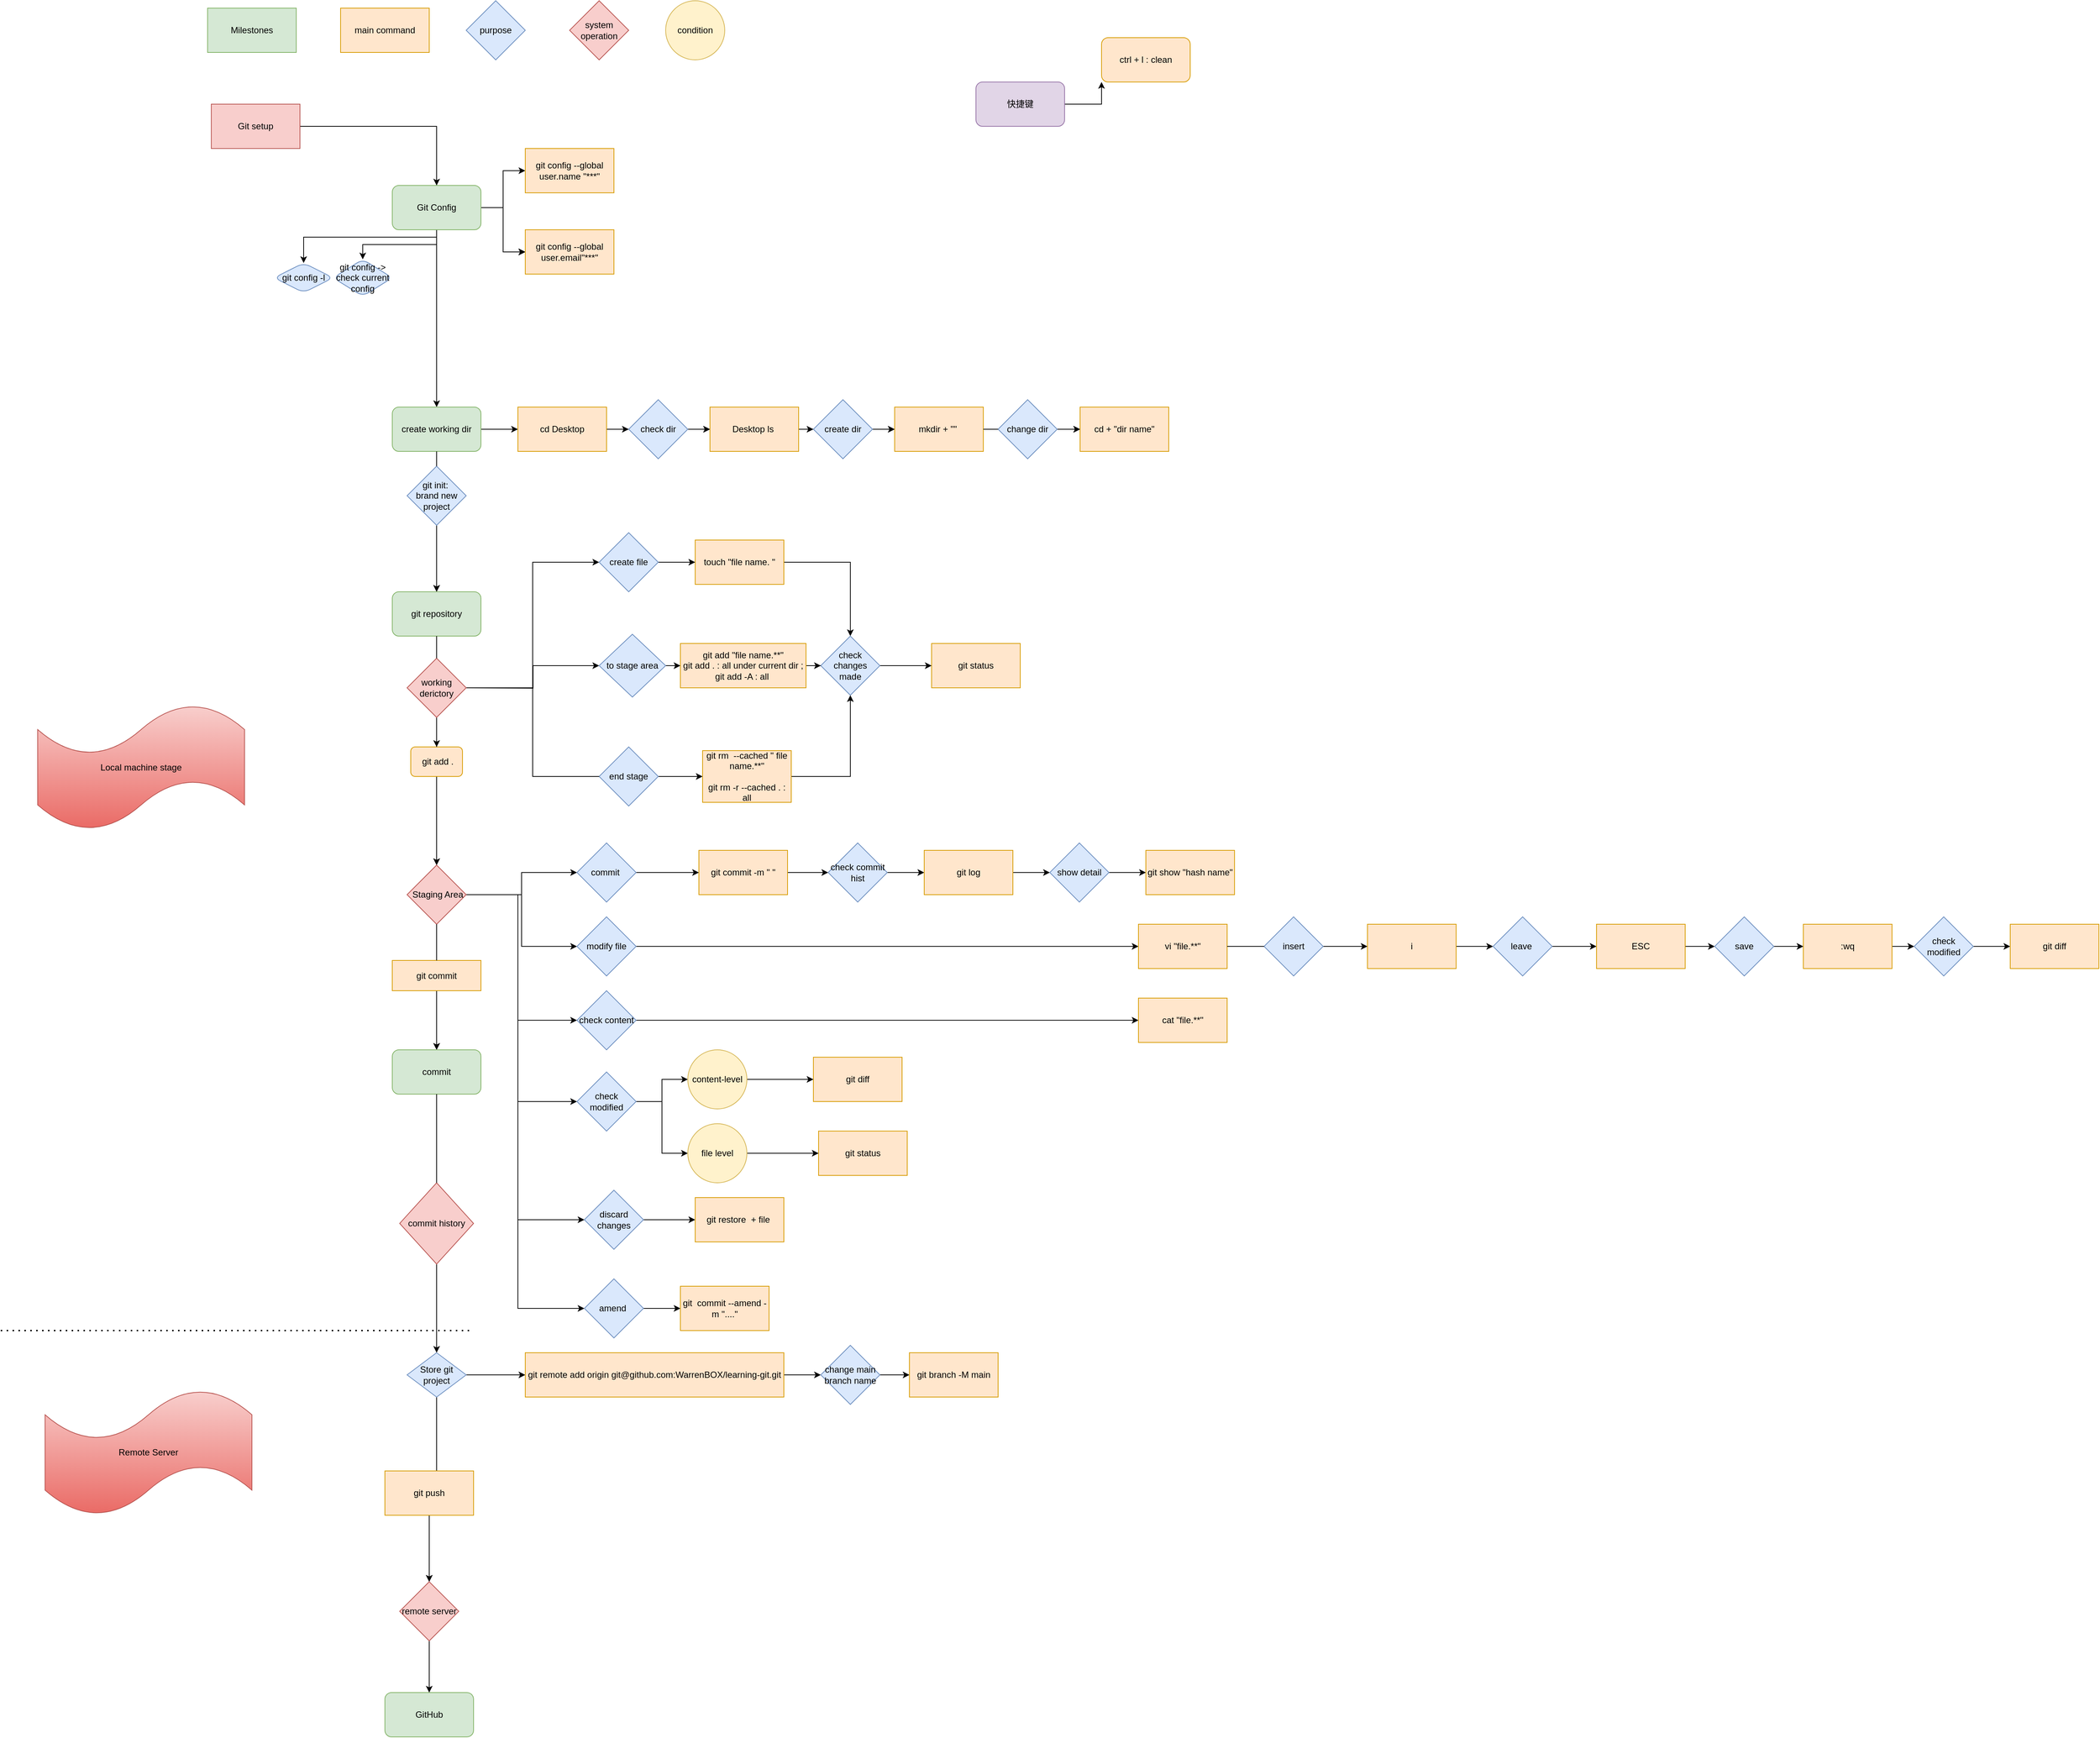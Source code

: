 <mxfile version="17.2.4" type="device"><diagram id="bFOSw8kmfQt7SW2PC4dB" name="第 1 页"><mxGraphModel dx="2903" dy="2467" grid="1" gridSize="10" guides="1" tooltips="1" connect="1" arrows="1" fold="1" page="1" pageScale="1" pageWidth="827" pageHeight="1169" math="0" shadow="0"><root><mxCell id="0"/><mxCell id="1" parent="0"/><mxCell id="X870_45XahOSn4lyJHYi-9" value="" style="edgeStyle=orthogonalEdgeStyle;rounded=0;orthogonalLoop=1;jettySize=auto;html=1;" edge="1" parent="1" source="X870_45XahOSn4lyJHYi-1" target="X870_45XahOSn4lyJHYi-2"><mxGeometry relative="1" as="geometry"/></mxCell><mxCell id="X870_45XahOSn4lyJHYi-21" value="" style="edgeStyle=orthogonalEdgeStyle;rounded=0;orthogonalLoop=1;jettySize=auto;html=1;" edge="1" parent="1" source="X870_45XahOSn4lyJHYi-1" target="X870_45XahOSn4lyJHYi-20"><mxGeometry relative="1" as="geometry"/></mxCell><mxCell id="X870_45XahOSn4lyJHYi-1" value="Git setup" style="rounded=0;whiteSpace=wrap;html=1;fillColor=#f8cecc;strokeColor=#b85450;" vertex="1" parent="1"><mxGeometry x="5" y="-50" width="120" height="60" as="geometry"/></mxCell><mxCell id="X870_45XahOSn4lyJHYi-5" value="" style="edgeStyle=orthogonalEdgeStyle;rounded=0;orthogonalLoop=1;jettySize=auto;html=1;" edge="1" parent="1" source="X870_45XahOSn4lyJHYi-2" target="X870_45XahOSn4lyJHYi-4"><mxGeometry relative="1" as="geometry"/></mxCell><mxCell id="X870_45XahOSn4lyJHYi-6" value="" style="edgeStyle=orthogonalEdgeStyle;rounded=0;orthogonalLoop=1;jettySize=auto;html=1;" edge="1" parent="1" source="X870_45XahOSn4lyJHYi-2" target="X870_45XahOSn4lyJHYi-4"><mxGeometry relative="1" as="geometry"/></mxCell><mxCell id="X870_45XahOSn4lyJHYi-7" value="" style="edgeStyle=orthogonalEdgeStyle;rounded=0;orthogonalLoop=1;jettySize=auto;html=1;" edge="1" parent="1" source="X870_45XahOSn4lyJHYi-2" target="X870_45XahOSn4lyJHYi-4"><mxGeometry relative="1" as="geometry"/></mxCell><mxCell id="X870_45XahOSn4lyJHYi-8" value="" style="edgeStyle=orthogonalEdgeStyle;rounded=0;orthogonalLoop=1;jettySize=auto;html=1;" edge="1" parent="1" source="X870_45XahOSn4lyJHYi-2" target="X870_45XahOSn4lyJHYi-3"><mxGeometry relative="1" as="geometry"/></mxCell><mxCell id="X870_45XahOSn4lyJHYi-17" value="" style="edgeStyle=orthogonalEdgeStyle;rounded=0;orthogonalLoop=1;jettySize=auto;html=1;" edge="1" parent="1" source="X870_45XahOSn4lyJHYi-2" target="X870_45XahOSn4lyJHYi-16"><mxGeometry relative="1" as="geometry"/></mxCell><mxCell id="X870_45XahOSn4lyJHYi-19" value="" style="edgeStyle=orthogonalEdgeStyle;rounded=0;orthogonalLoop=1;jettySize=auto;html=1;" edge="1" parent="1" target="X870_45XahOSn4lyJHYi-18"><mxGeometry relative="1" as="geometry"><mxPoint x="310" y="140" as="sourcePoint"/><Array as="points"><mxPoint x="310" y="130"/><mxPoint x="130" y="130"/></Array></mxGeometry></mxCell><mxCell id="X870_45XahOSn4lyJHYi-2" value="Git Config" style="rounded=1;whiteSpace=wrap;html=1;fillColor=#d5e8d4;strokeColor=#82b366;" vertex="1" parent="1"><mxGeometry x="250" y="60" width="120" height="60" as="geometry"/></mxCell><mxCell id="X870_45XahOSn4lyJHYi-3" value="git config --global user.name &quot;***&quot;" style="rounded=0;whiteSpace=wrap;html=1;fillColor=#ffe6cc;strokeColor=#d79b00;" vertex="1" parent="1"><mxGeometry x="430" y="10" width="120" height="60" as="geometry"/></mxCell><mxCell id="X870_45XahOSn4lyJHYi-4" value="&lt;span&gt;git config --global user.email&quot;***&quot;&lt;/span&gt;" style="rounded=0;whiteSpace=wrap;html=1;fillColor=#ffe6cc;strokeColor=#d79b00;" vertex="1" parent="1"><mxGeometry x="430" y="120" width="120" height="60" as="geometry"/></mxCell><mxCell id="X870_45XahOSn4lyJHYi-82" style="edgeStyle=orthogonalEdgeStyle;rounded=0;orthogonalLoop=1;jettySize=auto;html=1;entryX=0;entryY=1;entryDx=0;entryDy=0;" edge="1" parent="1" source="X870_45XahOSn4lyJHYi-10" target="X870_45XahOSn4lyJHYi-11"><mxGeometry relative="1" as="geometry"/></mxCell><mxCell id="X870_45XahOSn4lyJHYi-10" value="快捷键" style="rounded=1;whiteSpace=wrap;html=1;fillColor=#e1d5e7;strokeColor=#9673a6;" vertex="1" parent="1"><mxGeometry x="1040" y="-80" width="120" height="60" as="geometry"/></mxCell><mxCell id="X870_45XahOSn4lyJHYi-11" value="ctrl + l : clean" style="rounded=1;whiteSpace=wrap;html=1;fillColor=#ffe6cc;strokeColor=#d79b00;" vertex="1" parent="1"><mxGeometry x="1210" y="-140" width="120" height="60" as="geometry"/></mxCell><mxCell id="X870_45XahOSn4lyJHYi-16" value="git config -&amp;gt; check current config" style="rhombus;whiteSpace=wrap;html=1;rounded=1;fillColor=#dae8fc;strokeColor=#6c8ebf;" vertex="1" parent="1"><mxGeometry x="170" y="160" width="80" height="50" as="geometry"/></mxCell><mxCell id="X870_45XahOSn4lyJHYi-18" value="git config -l" style="rhombus;whiteSpace=wrap;html=1;rounded=1;fillColor=#dae8fc;strokeColor=#6c8ebf;" vertex="1" parent="1"><mxGeometry x="90" y="165" width="80" height="40" as="geometry"/></mxCell><mxCell id="X870_45XahOSn4lyJHYi-28" value="" style="edgeStyle=orthogonalEdgeStyle;rounded=0;orthogonalLoop=1;jettySize=auto;html=1;" edge="1" parent="1" source="X870_45XahOSn4lyJHYi-20" target="X870_45XahOSn4lyJHYi-26"><mxGeometry relative="1" as="geometry"/></mxCell><mxCell id="X870_45XahOSn4lyJHYi-35" value="" style="edgeStyle=orthogonalEdgeStyle;rounded=0;orthogonalLoop=1;jettySize=auto;html=1;startArrow=none;" edge="1" parent="1" source="X870_45XahOSn4lyJHYi-36" target="X870_45XahOSn4lyJHYi-34"><mxGeometry relative="1" as="geometry"/></mxCell><mxCell id="X870_45XahOSn4lyJHYi-20" value="create working dir" style="rounded=1;whiteSpace=wrap;html=1;fillColor=#d5e8d4;strokeColor=#82b366;" vertex="1" parent="1"><mxGeometry x="250" y="360" width="120" height="60" as="geometry"/></mxCell><mxCell id="X870_45XahOSn4lyJHYi-29" value="" style="edgeStyle=orthogonalEdgeStyle;rounded=0;orthogonalLoop=1;jettySize=auto;html=1;" edge="1" parent="1" source="X870_45XahOSn4lyJHYi-26" target="X870_45XahOSn4lyJHYi-27"><mxGeometry relative="1" as="geometry"/></mxCell><mxCell id="X870_45XahOSn4lyJHYi-45" value="" style="edgeStyle=orthogonalEdgeStyle;rounded=0;orthogonalLoop=1;jettySize=auto;html=1;" edge="1" parent="1" source="X870_45XahOSn4lyJHYi-26" target="X870_45XahOSn4lyJHYi-43"><mxGeometry relative="1" as="geometry"/></mxCell><mxCell id="X870_45XahOSn4lyJHYi-26" value="cd Desktop" style="rounded=0;whiteSpace=wrap;html=1;fillColor=#ffe6cc;strokeColor=#d79b00;" vertex="1" parent="1"><mxGeometry x="420" y="360" width="120" height="60" as="geometry"/></mxCell><mxCell id="X870_45XahOSn4lyJHYi-31" value="" style="edgeStyle=orthogonalEdgeStyle;rounded=0;orthogonalLoop=1;jettySize=auto;html=1;" edge="1" parent="1" source="X870_45XahOSn4lyJHYi-27" target="X870_45XahOSn4lyJHYi-30"><mxGeometry relative="1" as="geometry"/></mxCell><mxCell id="X870_45XahOSn4lyJHYi-49" value="" style="edgeStyle=orthogonalEdgeStyle;rounded=0;orthogonalLoop=1;jettySize=auto;html=1;" edge="1" parent="1" source="X870_45XahOSn4lyJHYi-27" target="X870_45XahOSn4lyJHYi-46"><mxGeometry relative="1" as="geometry"/></mxCell><mxCell id="X870_45XahOSn4lyJHYi-27" value="Desktop ls&amp;nbsp;" style="rounded=0;whiteSpace=wrap;html=1;fillColor=#ffe6cc;strokeColor=#d79b00;" vertex="1" parent="1"><mxGeometry x="680" y="360" width="120" height="60" as="geometry"/></mxCell><mxCell id="X870_45XahOSn4lyJHYi-33" value="" style="edgeStyle=orthogonalEdgeStyle;rounded=0;orthogonalLoop=1;jettySize=auto;html=1;startArrow=none;" edge="1" parent="1" source="X870_45XahOSn4lyJHYi-48" target="X870_45XahOSn4lyJHYi-32"><mxGeometry relative="1" as="geometry"/></mxCell><mxCell id="X870_45XahOSn4lyJHYi-30" value="mkdir + &quot;&quot;&amp;nbsp;" style="rounded=0;whiteSpace=wrap;html=1;fillColor=#ffe6cc;strokeColor=#d79b00;" vertex="1" parent="1"><mxGeometry x="930" y="360" width="120" height="60" as="geometry"/></mxCell><mxCell id="X870_45XahOSn4lyJHYi-32" value="cd + &quot;dir name&quot;" style="rounded=0;whiteSpace=wrap;html=1;fillColor=#ffe6cc;strokeColor=#d79b00;" vertex="1" parent="1"><mxGeometry x="1181" y="360" width="120" height="60" as="geometry"/></mxCell><mxCell id="X870_45XahOSn4lyJHYi-68" value="" style="edgeStyle=orthogonalEdgeStyle;rounded=0;orthogonalLoop=1;jettySize=auto;html=1;" edge="1" parent="1" target="X870_45XahOSn4lyJHYi-56"><mxGeometry relative="1" as="geometry"><mxPoint x="350" y="740" as="sourcePoint"/><Array as="points"><mxPoint x="440" y="740"/><mxPoint x="440" y="570"/></Array></mxGeometry></mxCell><mxCell id="X870_45XahOSn4lyJHYi-77" value="" style="edgeStyle=orthogonalEdgeStyle;rounded=0;orthogonalLoop=1;jettySize=auto;html=1;entryX=0;entryY=0.5;entryDx=0;entryDy=0;" edge="1" parent="1" target="X870_45XahOSn4lyJHYi-65"><mxGeometry relative="1" as="geometry"><mxPoint x="350" y="740" as="sourcePoint"/><mxPoint x="450" y="720" as="targetPoint"/></mxGeometry></mxCell><mxCell id="X870_45XahOSn4lyJHYi-80" style="edgeStyle=orthogonalEdgeStyle;rounded=0;orthogonalLoop=1;jettySize=auto;html=1;startArrow=none;" edge="1" parent="1" source="X870_45XahOSn4lyJHYi-87" target="X870_45XahOSn4lyJHYi-79"><mxGeometry relative="1" as="geometry"/></mxCell><mxCell id="X870_45XahOSn4lyJHYi-88" style="edgeStyle=orthogonalEdgeStyle;rounded=0;orthogonalLoop=1;jettySize=auto;html=1;entryX=0.5;entryY=0;entryDx=0;entryDy=0;" edge="1" parent="1" source="X870_45XahOSn4lyJHYi-34" target="X870_45XahOSn4lyJHYi-87"><mxGeometry relative="1" as="geometry"/></mxCell><mxCell id="X870_45XahOSn4lyJHYi-34" value="git repository" style="rounded=1;whiteSpace=wrap;html=1;fillColor=#d5e8d4;strokeColor=#82b366;" vertex="1" parent="1"><mxGeometry x="250" y="610" width="120" height="60" as="geometry"/></mxCell><mxCell id="X870_45XahOSn4lyJHYi-37" value="" style="edgeStyle=orthogonalEdgeStyle;rounded=0;orthogonalLoop=1;jettySize=auto;html=1;" edge="1" parent="1" source="X870_45XahOSn4lyJHYi-36" target="X870_45XahOSn4lyJHYi-34"><mxGeometry relative="1" as="geometry"/></mxCell><mxCell id="X870_45XahOSn4lyJHYi-36" value="git init:&amp;nbsp;&lt;br&gt;brand new project" style="rhombus;whiteSpace=wrap;html=1;fillColor=#dae8fc;strokeColor=#6c8ebf;" vertex="1" parent="1"><mxGeometry x="270" y="440" width="80" height="80" as="geometry"/></mxCell><mxCell id="X870_45XahOSn4lyJHYi-38" value="" style="edgeStyle=orthogonalEdgeStyle;rounded=0;orthogonalLoop=1;jettySize=auto;html=1;endArrow=none;" edge="1" parent="1" source="X870_45XahOSn4lyJHYi-20" target="X870_45XahOSn4lyJHYi-36"><mxGeometry relative="1" as="geometry"><mxPoint x="310" y="420" as="sourcePoint"/><mxPoint x="310" y="610" as="targetPoint"/></mxGeometry></mxCell><mxCell id="X870_45XahOSn4lyJHYi-41" value="Milestones" style="rounded=0;whiteSpace=wrap;html=1;fillColor=#d5e8d4;strokeColor=#82b366;" vertex="1" parent="1"><mxGeometry y="-180" width="120" height="60" as="geometry"/></mxCell><mxCell id="X870_45XahOSn4lyJHYi-42" value="main command" style="rounded=0;whiteSpace=wrap;html=1;fillColor=#ffe6cc;strokeColor=#d79b00;" vertex="1" parent="1"><mxGeometry x="180" y="-180" width="120" height="60" as="geometry"/></mxCell><mxCell id="X870_45XahOSn4lyJHYi-44" value="" style="edgeStyle=orthogonalEdgeStyle;rounded=0;orthogonalLoop=1;jettySize=auto;html=1;" edge="1" parent="1" source="X870_45XahOSn4lyJHYi-43" target="X870_45XahOSn4lyJHYi-27"><mxGeometry relative="1" as="geometry"/></mxCell><mxCell id="X870_45XahOSn4lyJHYi-43" value="check dir" style="rhombus;whiteSpace=wrap;html=1;fillColor=#dae8fc;strokeColor=#6c8ebf;" vertex="1" parent="1"><mxGeometry x="570" y="350" width="80" height="80" as="geometry"/></mxCell><mxCell id="X870_45XahOSn4lyJHYi-50" value="" style="edgeStyle=orthogonalEdgeStyle;rounded=0;orthogonalLoop=1;jettySize=auto;html=1;" edge="1" parent="1" source="X870_45XahOSn4lyJHYi-46" target="X870_45XahOSn4lyJHYi-30"><mxGeometry relative="1" as="geometry"/></mxCell><mxCell id="X870_45XahOSn4lyJHYi-46" value="create dir" style="rhombus;whiteSpace=wrap;html=1;fillColor=#dae8fc;strokeColor=#6c8ebf;" vertex="1" parent="1"><mxGeometry x="820" y="350" width="80" height="80" as="geometry"/></mxCell><mxCell id="X870_45XahOSn4lyJHYi-47" value="purpose" style="rhombus;whiteSpace=wrap;html=1;fillColor=#dae8fc;strokeColor=#6c8ebf;" vertex="1" parent="1"><mxGeometry x="350" y="-190" width="80" height="80" as="geometry"/></mxCell><mxCell id="X870_45XahOSn4lyJHYi-52" value="" style="edgeStyle=orthogonalEdgeStyle;rounded=0;orthogonalLoop=1;jettySize=auto;html=1;" edge="1" parent="1" source="X870_45XahOSn4lyJHYi-48" target="X870_45XahOSn4lyJHYi-32"><mxGeometry relative="1" as="geometry"/></mxCell><mxCell id="X870_45XahOSn4lyJHYi-48" value="change dir" style="rhombus;whiteSpace=wrap;html=1;fillColor=#dae8fc;strokeColor=#6c8ebf;" vertex="1" parent="1"><mxGeometry x="1070" y="350" width="80" height="80" as="geometry"/></mxCell><mxCell id="X870_45XahOSn4lyJHYi-53" value="" style="edgeStyle=orthogonalEdgeStyle;rounded=0;orthogonalLoop=1;jettySize=auto;html=1;endArrow=none;" edge="1" parent="1" source="X870_45XahOSn4lyJHYi-30" target="X870_45XahOSn4lyJHYi-48"><mxGeometry relative="1" as="geometry"><mxPoint x="1050" y="390" as="sourcePoint"/><mxPoint x="1181" y="390" as="targetPoint"/></mxGeometry></mxCell><mxCell id="X870_45XahOSn4lyJHYi-54" value="system operation" style="rhombus;whiteSpace=wrap;html=1;fillColor=#f8cecc;strokeColor=#b85450;" vertex="1" parent="1"><mxGeometry x="490" y="-190" width="80" height="80" as="geometry"/></mxCell><mxCell id="X870_45XahOSn4lyJHYi-61" value="" style="edgeStyle=orthogonalEdgeStyle;rounded=0;orthogonalLoop=1;jettySize=auto;html=1;" edge="1" parent="1" source="X870_45XahOSn4lyJHYi-55" target="X870_45XahOSn4lyJHYi-60"><mxGeometry relative="1" as="geometry"/></mxCell><mxCell id="X870_45XahOSn4lyJHYi-55" value="touch &quot;file name. &quot;" style="rounded=0;whiteSpace=wrap;html=1;fillColor=#ffe6cc;strokeColor=#d79b00;" vertex="1" parent="1"><mxGeometry x="660" y="540" width="120" height="60" as="geometry"/></mxCell><mxCell id="X870_45XahOSn4lyJHYi-58" value="" style="edgeStyle=orthogonalEdgeStyle;rounded=0;orthogonalLoop=1;jettySize=auto;html=1;" edge="1" parent="1" source="X870_45XahOSn4lyJHYi-56" target="X870_45XahOSn4lyJHYi-55"><mxGeometry relative="1" as="geometry"/></mxCell><mxCell id="X870_45XahOSn4lyJHYi-56" value="create file" style="rhombus;whiteSpace=wrap;html=1;fillColor=#dae8fc;strokeColor=#6c8ebf;" vertex="1" parent="1"><mxGeometry x="530" y="530" width="80" height="80" as="geometry"/></mxCell><mxCell id="X870_45XahOSn4lyJHYi-59" value="git status" style="rounded=0;whiteSpace=wrap;html=1;fillColor=#ffe6cc;strokeColor=#d79b00;" vertex="1" parent="1"><mxGeometry x="980" y="680" width="120" height="60" as="geometry"/></mxCell><mxCell id="X870_45XahOSn4lyJHYi-62" value="" style="edgeStyle=orthogonalEdgeStyle;rounded=0;orthogonalLoop=1;jettySize=auto;html=1;" edge="1" parent="1" source="X870_45XahOSn4lyJHYi-60" target="X870_45XahOSn4lyJHYi-59"><mxGeometry relative="1" as="geometry"/></mxCell><mxCell id="X870_45XahOSn4lyJHYi-60" value="check changes made" style="rhombus;whiteSpace=wrap;html=1;fillColor=#dae8fc;strokeColor=#6c8ebf;" vertex="1" parent="1"><mxGeometry x="830" y="670" width="80" height="80" as="geometry"/></mxCell><mxCell id="X870_45XahOSn4lyJHYi-71" value="" style="edgeStyle=orthogonalEdgeStyle;rounded=0;orthogonalLoop=1;jettySize=auto;html=1;" edge="1" parent="1" source="X870_45XahOSn4lyJHYi-65" target="X870_45XahOSn4lyJHYi-70"><mxGeometry relative="1" as="geometry"/></mxCell><mxCell id="X870_45XahOSn4lyJHYi-65" value="to stage area" style="rhombus;whiteSpace=wrap;html=1;fillColor=#dae8fc;strokeColor=#6c8ebf;" vertex="1" parent="1"><mxGeometry x="530" y="667.5" width="90" height="85" as="geometry"/></mxCell><mxCell id="X870_45XahOSn4lyJHYi-72" value="" style="edgeStyle=orthogonalEdgeStyle;rounded=0;orthogonalLoop=1;jettySize=auto;html=1;" edge="1" parent="1" source="X870_45XahOSn4lyJHYi-70" target="X870_45XahOSn4lyJHYi-60"><mxGeometry relative="1" as="geometry"/></mxCell><mxCell id="X870_45XahOSn4lyJHYi-70" value="git add &quot;file name.**&quot;&lt;br&gt;git add . : all under current dir ;&lt;br&gt;git add -A : all&amp;nbsp;" style="rounded=0;whiteSpace=wrap;html=1;fillColor=#ffe6cc;strokeColor=#d79b00;" vertex="1" parent="1"><mxGeometry x="640" y="680" width="170" height="60" as="geometry"/></mxCell><mxCell id="X870_45XahOSn4lyJHYi-75" value="" style="edgeStyle=orthogonalEdgeStyle;rounded=0;orthogonalLoop=1;jettySize=auto;html=1;" edge="1" parent="1" source="X870_45XahOSn4lyJHYi-73" target="X870_45XahOSn4lyJHYi-74"><mxGeometry relative="1" as="geometry"/></mxCell><mxCell id="X870_45XahOSn4lyJHYi-78" style="edgeStyle=orthogonalEdgeStyle;rounded=0;orthogonalLoop=1;jettySize=auto;html=1;entryX=0.5;entryY=1;entryDx=0;entryDy=0;" edge="1" parent="1" source="X870_45XahOSn4lyJHYi-74" target="X870_45XahOSn4lyJHYi-60"><mxGeometry relative="1" as="geometry"/></mxCell><mxCell id="X870_45XahOSn4lyJHYi-74" value="git rm&amp;nbsp; --cached &quot; file name.**&quot;&lt;br&gt;&lt;br&gt;git rm -r --cached . : all" style="rounded=0;whiteSpace=wrap;html=1;fillColor=#ffe6cc;strokeColor=#d79b00;" vertex="1" parent="1"><mxGeometry x="670" y="825" width="120" height="70" as="geometry"/></mxCell><mxCell id="X870_45XahOSn4lyJHYi-73" value="end stage" style="rhombus;whiteSpace=wrap;html=1;fillColor=#dae8fc;strokeColor=#6c8ebf;" vertex="1" parent="1"><mxGeometry x="530" y="820" width="80" height="80" as="geometry"/></mxCell><mxCell id="X870_45XahOSn4lyJHYi-76" value="" style="edgeStyle=orthogonalEdgeStyle;rounded=0;orthogonalLoop=1;jettySize=auto;html=1;endArrow=none;exitX=1;exitY=0.5;exitDx=0;exitDy=0;" edge="1" parent="1" source="X870_45XahOSn4lyJHYi-175" target="X870_45XahOSn4lyJHYi-73"><mxGeometry relative="1" as="geometry"><mxPoint x="370" y="640" as="sourcePoint"/><mxPoint x="530" y="710" as="targetPoint"/><Array as="points"><mxPoint x="440" y="740"/><mxPoint x="440" y="860"/></Array></mxGeometry></mxCell><mxCell id="X870_45XahOSn4lyJHYi-86" style="edgeStyle=orthogonalEdgeStyle;rounded=0;orthogonalLoop=1;jettySize=auto;html=1;entryX=0.5;entryY=0;entryDx=0;entryDy=0;" edge="1" parent="1" source="X870_45XahOSn4lyJHYi-79" target="X870_45XahOSn4lyJHYi-85"><mxGeometry relative="1" as="geometry"/></mxCell><mxCell id="X870_45XahOSn4lyJHYi-94" style="edgeStyle=orthogonalEdgeStyle;rounded=0;orthogonalLoop=1;jettySize=auto;html=1;entryX=0.5;entryY=0;entryDx=0;entryDy=0;startArrow=none;" edge="1" parent="1" source="X870_45XahOSn4lyJHYi-186" target="X870_45XahOSn4lyJHYi-85"><mxGeometry relative="1" as="geometry"/></mxCell><mxCell id="X870_45XahOSn4lyJHYi-180" style="edgeStyle=orthogonalEdgeStyle;rounded=0;orthogonalLoop=1;jettySize=auto;html=1;entryX=0;entryY=0.5;entryDx=0;entryDy=0;" edge="1" parent="1" source="X870_45XahOSn4lyJHYi-79" target="X870_45XahOSn4lyJHYi-97"><mxGeometry relative="1" as="geometry"/></mxCell><mxCell id="X870_45XahOSn4lyJHYi-181" style="edgeStyle=orthogonalEdgeStyle;rounded=0;orthogonalLoop=1;jettySize=auto;html=1;" edge="1" parent="1" source="X870_45XahOSn4lyJHYi-79" target="X870_45XahOSn4lyJHYi-111"><mxGeometry relative="1" as="geometry"/></mxCell><mxCell id="X870_45XahOSn4lyJHYi-182" style="edgeStyle=orthogonalEdgeStyle;rounded=0;orthogonalLoop=1;jettySize=auto;html=1;exitX=1;exitY=0.5;exitDx=0;exitDy=0;entryX=0;entryY=0.5;entryDx=0;entryDy=0;" edge="1" parent="1" source="X870_45XahOSn4lyJHYi-79" target="X870_45XahOSn4lyJHYi-125"><mxGeometry relative="1" as="geometry"><Array as="points"><mxPoint x="420" y="1020"/><mxPoint x="420" y="1190"/></Array></mxGeometry></mxCell><mxCell id="X870_45XahOSn4lyJHYi-183" style="edgeStyle=orthogonalEdgeStyle;rounded=0;orthogonalLoop=1;jettySize=auto;html=1;entryX=0;entryY=0.5;entryDx=0;entryDy=0;" edge="1" parent="1" source="X870_45XahOSn4lyJHYi-79" target="X870_45XahOSn4lyJHYi-137"><mxGeometry relative="1" as="geometry"><Array as="points"><mxPoint x="420" y="1020"/><mxPoint x="420" y="1300"/></Array></mxGeometry></mxCell><mxCell id="X870_45XahOSn4lyJHYi-184" style="edgeStyle=orthogonalEdgeStyle;rounded=0;orthogonalLoop=1;jettySize=auto;html=1;entryX=0;entryY=0.5;entryDx=0;entryDy=0;" edge="1" parent="1" source="X870_45XahOSn4lyJHYi-79" target="X870_45XahOSn4lyJHYi-150"><mxGeometry relative="1" as="geometry"><Array as="points"><mxPoint x="420" y="1020"/><mxPoint x="420" y="1460"/></Array></mxGeometry></mxCell><mxCell id="X870_45XahOSn4lyJHYi-185" style="edgeStyle=orthogonalEdgeStyle;rounded=0;orthogonalLoop=1;jettySize=auto;html=1;entryX=0;entryY=0.5;entryDx=0;entryDy=0;" edge="1" parent="1" source="X870_45XahOSn4lyJHYi-79" target="X870_45XahOSn4lyJHYi-154"><mxGeometry relative="1" as="geometry"><Array as="points"><mxPoint x="420" y="1020"/><mxPoint x="420" y="1580"/></Array></mxGeometry></mxCell><mxCell id="X870_45XahOSn4lyJHYi-79" value="&amp;nbsp;Staging Area" style="rhombus;whiteSpace=wrap;html=1;fillColor=#f8cecc;strokeColor=#b85450;" vertex="1" parent="1"><mxGeometry x="270" y="980" width="80" height="80" as="geometry"/></mxCell><mxCell id="X870_45XahOSn4lyJHYi-165" style="edgeStyle=orthogonalEdgeStyle;rounded=0;orthogonalLoop=1;jettySize=auto;html=1;startArrow=none;" edge="1" parent="1" source="X870_45XahOSn4lyJHYi-177" target="X870_45XahOSn4lyJHYi-161"><mxGeometry relative="1" as="geometry"/></mxCell><mxCell id="X870_45XahOSn4lyJHYi-85" value="commit" style="rounded=1;whiteSpace=wrap;html=1;fillColor=#d5e8d4;strokeColor=#82b366;" vertex="1" parent="1"><mxGeometry x="250" y="1230" width="120" height="60" as="geometry"/></mxCell><mxCell id="X870_45XahOSn4lyJHYi-89" style="edgeStyle=orthogonalEdgeStyle;rounded=0;orthogonalLoop=1;jettySize=auto;html=1;entryX=0.5;entryY=0;entryDx=0;entryDy=0;" edge="1" parent="1" source="X870_45XahOSn4lyJHYi-87" target="X870_45XahOSn4lyJHYi-79"><mxGeometry relative="1" as="geometry"/></mxCell><mxCell id="X870_45XahOSn4lyJHYi-87" value="&amp;nbsp;git add ." style="rounded=1;whiteSpace=wrap;html=1;fillColor=#ffe6cc;strokeColor=#d79b00;" vertex="1" parent="1"><mxGeometry x="275" y="820" width="70" height="40" as="geometry"/></mxCell><mxCell id="X870_45XahOSn4lyJHYi-95" value="" style="edgeStyle=orthogonalEdgeStyle;rounded=0;orthogonalLoop=1;jettySize=auto;html=1;endArrow=none;startArrow=none;" edge="1" parent="1" source="X870_45XahOSn4lyJHYi-175" target="X870_45XahOSn4lyJHYi-87"><mxGeometry relative="1" as="geometry"><mxPoint x="310.0" y="670" as="sourcePoint"/><mxPoint x="310.0" y="825" as="targetPoint"/></mxGeometry></mxCell><mxCell id="X870_45XahOSn4lyJHYi-101" value="" style="edgeStyle=orthogonalEdgeStyle;rounded=0;orthogonalLoop=1;jettySize=auto;html=1;" edge="1" parent="1" source="X870_45XahOSn4lyJHYi-96" target="X870_45XahOSn4lyJHYi-100"><mxGeometry relative="1" as="geometry"/></mxCell><mxCell id="X870_45XahOSn4lyJHYi-96" value="git commit -m &quot; &quot;" style="rounded=0;whiteSpace=wrap;html=1;fillColor=#ffe6cc;strokeColor=#d79b00;" vertex="1" parent="1"><mxGeometry x="665" y="960" width="120" height="60" as="geometry"/></mxCell><mxCell id="X870_45XahOSn4lyJHYi-99" style="edgeStyle=orthogonalEdgeStyle;rounded=0;orthogonalLoop=1;jettySize=auto;html=1;" edge="1" parent="1" source="X870_45XahOSn4lyJHYi-97" target="X870_45XahOSn4lyJHYi-96"><mxGeometry relative="1" as="geometry"/></mxCell><mxCell id="X870_45XahOSn4lyJHYi-97" value="commit&amp;nbsp;" style="rhombus;whiteSpace=wrap;html=1;fillColor=#dae8fc;strokeColor=#6c8ebf;" vertex="1" parent="1"><mxGeometry x="500" y="950" width="80" height="80" as="geometry"/></mxCell><mxCell id="X870_45XahOSn4lyJHYi-106" value="" style="edgeStyle=orthogonalEdgeStyle;rounded=0;orthogonalLoop=1;jettySize=auto;html=1;" edge="1" parent="1" source="X870_45XahOSn4lyJHYi-100" target="X870_45XahOSn4lyJHYi-104"><mxGeometry relative="1" as="geometry"/></mxCell><mxCell id="X870_45XahOSn4lyJHYi-100" value="check commit hist" style="rhombus;whiteSpace=wrap;html=1;fillColor=#dae8fc;strokeColor=#6c8ebf;" vertex="1" parent="1"><mxGeometry x="840" y="950" width="80" height="80" as="geometry"/></mxCell><mxCell id="X870_45XahOSn4lyJHYi-108" value="" style="edgeStyle=orthogonalEdgeStyle;rounded=0;orthogonalLoop=1;jettySize=auto;html=1;" edge="1" parent="1" source="X870_45XahOSn4lyJHYi-104" target="X870_45XahOSn4lyJHYi-107"><mxGeometry relative="1" as="geometry"/></mxCell><mxCell id="X870_45XahOSn4lyJHYi-104" value="git log" style="rounded=0;whiteSpace=wrap;html=1;fillColor=#ffe6cc;strokeColor=#d79b00;" vertex="1" parent="1"><mxGeometry x="970" y="960" width="120" height="60" as="geometry"/></mxCell><mxCell id="X870_45XahOSn4lyJHYi-110" value="" style="edgeStyle=orthogonalEdgeStyle;rounded=0;orthogonalLoop=1;jettySize=auto;html=1;" edge="1" parent="1" source="X870_45XahOSn4lyJHYi-107" target="X870_45XahOSn4lyJHYi-109"><mxGeometry relative="1" as="geometry"/></mxCell><mxCell id="X870_45XahOSn4lyJHYi-107" value="show detail" style="rhombus;whiteSpace=wrap;html=1;fillColor=#dae8fc;strokeColor=#6c8ebf;" vertex="1" parent="1"><mxGeometry x="1140" y="950" width="80" height="80" as="geometry"/></mxCell><mxCell id="X870_45XahOSn4lyJHYi-109" value="git show &quot;hash name&quot;" style="rounded=0;whiteSpace=wrap;html=1;fillColor=#ffe6cc;strokeColor=#d79b00;" vertex="1" parent="1"><mxGeometry x="1270" y="960" width="120" height="60" as="geometry"/></mxCell><mxCell id="X870_45XahOSn4lyJHYi-127" value="" style="edgeStyle=orthogonalEdgeStyle;rounded=0;orthogonalLoop=1;jettySize=auto;html=1;" edge="1" parent="1" source="X870_45XahOSn4lyJHYi-111" target="X870_45XahOSn4lyJHYi-112"><mxGeometry relative="1" as="geometry"/></mxCell><mxCell id="X870_45XahOSn4lyJHYi-111" value="modify file" style="rhombus;whiteSpace=wrap;html=1;fillColor=#dae8fc;strokeColor=#6c8ebf;" vertex="1" parent="1"><mxGeometry x="500" y="1050" width="80" height="80" as="geometry"/></mxCell><mxCell id="X870_45XahOSn4lyJHYi-114" value="" style="edgeStyle=orthogonalEdgeStyle;rounded=0;orthogonalLoop=1;jettySize=auto;html=1;startArrow=none;" edge="1" parent="1" source="X870_45XahOSn4lyJHYi-115" target="X870_45XahOSn4lyJHYi-113"><mxGeometry relative="1" as="geometry"/></mxCell><mxCell id="X870_45XahOSn4lyJHYi-112" value="vi &quot;file.**&quot;" style="rounded=0;whiteSpace=wrap;html=1;fillColor=#ffe6cc;strokeColor=#d79b00;" vertex="1" parent="1"><mxGeometry x="1260" y="1060" width="120" height="60" as="geometry"/></mxCell><mxCell id="X870_45XahOSn4lyJHYi-118" value="" style="edgeStyle=orthogonalEdgeStyle;rounded=0;orthogonalLoop=1;jettySize=auto;html=1;" edge="1" parent="1" source="X870_45XahOSn4lyJHYi-113" target="X870_45XahOSn4lyJHYi-117"><mxGeometry relative="1" as="geometry"/></mxCell><mxCell id="X870_45XahOSn4lyJHYi-113" value="i" style="whiteSpace=wrap;html=1;fillColor=#ffe6cc;strokeColor=#d79b00;rounded=0;" vertex="1" parent="1"><mxGeometry x="1570" y="1060" width="120" height="60" as="geometry"/></mxCell><mxCell id="X870_45XahOSn4lyJHYi-115" value="insert" style="rhombus;whiteSpace=wrap;html=1;fillColor=#dae8fc;strokeColor=#6c8ebf;" vertex="1" parent="1"><mxGeometry x="1430" y="1050" width="80" height="80" as="geometry"/></mxCell><mxCell id="X870_45XahOSn4lyJHYi-116" value="" style="edgeStyle=orthogonalEdgeStyle;rounded=0;orthogonalLoop=1;jettySize=auto;html=1;endArrow=none;" edge="1" parent="1" source="X870_45XahOSn4lyJHYi-112" target="X870_45XahOSn4lyJHYi-115"><mxGeometry relative="1" as="geometry"><mxPoint x="1380" y="1090" as="sourcePoint"/><mxPoint x="1480" y="1090" as="targetPoint"/></mxGeometry></mxCell><mxCell id="X870_45XahOSn4lyJHYi-120" value="" style="edgeStyle=orthogonalEdgeStyle;rounded=0;orthogonalLoop=1;jettySize=auto;html=1;" edge="1" parent="1" source="X870_45XahOSn4lyJHYi-117" target="X870_45XahOSn4lyJHYi-119"><mxGeometry relative="1" as="geometry"/></mxCell><mxCell id="X870_45XahOSn4lyJHYi-117" value="leave&amp;nbsp;" style="rhombus;whiteSpace=wrap;html=1;fillColor=#dae8fc;strokeColor=#6c8ebf;" vertex="1" parent="1"><mxGeometry x="1740" y="1050" width="80" height="80" as="geometry"/></mxCell><mxCell id="X870_45XahOSn4lyJHYi-122" value="" style="edgeStyle=orthogonalEdgeStyle;rounded=0;orthogonalLoop=1;jettySize=auto;html=1;" edge="1" parent="1" source="X870_45XahOSn4lyJHYi-119" target="X870_45XahOSn4lyJHYi-121"><mxGeometry relative="1" as="geometry"/></mxCell><mxCell id="X870_45XahOSn4lyJHYi-119" value="ESC" style="whiteSpace=wrap;html=1;fillColor=#ffe6cc;strokeColor=#d79b00;rounded=0;" vertex="1" parent="1"><mxGeometry x="1880" y="1060" width="120" height="60" as="geometry"/></mxCell><mxCell id="X870_45XahOSn4lyJHYi-124" value="" style="edgeStyle=orthogonalEdgeStyle;rounded=0;orthogonalLoop=1;jettySize=auto;html=1;" edge="1" parent="1" source="X870_45XahOSn4lyJHYi-121" target="X870_45XahOSn4lyJHYi-123"><mxGeometry relative="1" as="geometry"/></mxCell><mxCell id="X870_45XahOSn4lyJHYi-121" value="save" style="rhombus;whiteSpace=wrap;html=1;fillColor=#dae8fc;strokeColor=#6c8ebf;" vertex="1" parent="1"><mxGeometry x="2040" y="1050" width="80" height="80" as="geometry"/></mxCell><mxCell id="X870_45XahOSn4lyJHYi-134" value="" style="edgeStyle=orthogonalEdgeStyle;rounded=0;orthogonalLoop=1;jettySize=auto;html=1;" edge="1" parent="1" source="X870_45XahOSn4lyJHYi-123" target="X870_45XahOSn4lyJHYi-133"><mxGeometry relative="1" as="geometry"/></mxCell><mxCell id="X870_45XahOSn4lyJHYi-123" value=":wq" style="whiteSpace=wrap;html=1;fillColor=#ffe6cc;strokeColor=#d79b00;rounded=0;" vertex="1" parent="1"><mxGeometry x="2160" y="1060" width="120" height="60" as="geometry"/></mxCell><mxCell id="X870_45XahOSn4lyJHYi-132" value="" style="edgeStyle=orthogonalEdgeStyle;rounded=0;orthogonalLoop=1;jettySize=auto;html=1;" edge="1" parent="1" source="X870_45XahOSn4lyJHYi-125" target="X870_45XahOSn4lyJHYi-131"><mxGeometry relative="1" as="geometry"/></mxCell><mxCell id="X870_45XahOSn4lyJHYi-125" value="check content" style="rhombus;whiteSpace=wrap;html=1;fillColor=#dae8fc;strokeColor=#6c8ebf;" vertex="1" parent="1"><mxGeometry x="500" y="1150" width="80" height="80" as="geometry"/></mxCell><mxCell id="X870_45XahOSn4lyJHYi-131" value="cat &quot;file.**&quot;" style="rounded=0;whiteSpace=wrap;html=1;fillColor=#ffe6cc;strokeColor=#d79b00;" vertex="1" parent="1"><mxGeometry x="1260" y="1160" width="120" height="60" as="geometry"/></mxCell><mxCell id="X870_45XahOSn4lyJHYi-136" value="" style="edgeStyle=orthogonalEdgeStyle;rounded=0;orthogonalLoop=1;jettySize=auto;html=1;" edge="1" parent="1" source="X870_45XahOSn4lyJHYi-133" target="X870_45XahOSn4lyJHYi-135"><mxGeometry relative="1" as="geometry"/></mxCell><mxCell id="X870_45XahOSn4lyJHYi-133" value="check modified" style="rhombus;whiteSpace=wrap;html=1;fillColor=#dae8fc;strokeColor=#6c8ebf;" vertex="1" parent="1"><mxGeometry x="2310" y="1050" width="80" height="80" as="geometry"/></mxCell><mxCell id="X870_45XahOSn4lyJHYi-135" value="git diff" style="rounded=0;whiteSpace=wrap;html=1;fillColor=#ffe6cc;strokeColor=#d79b00;" vertex="1" parent="1"><mxGeometry x="2440" y="1060" width="120" height="60" as="geometry"/></mxCell><mxCell id="X870_45XahOSn4lyJHYi-144" style="edgeStyle=orthogonalEdgeStyle;rounded=0;orthogonalLoop=1;jettySize=auto;html=1;" edge="1" parent="1" source="X870_45XahOSn4lyJHYi-137" target="X870_45XahOSn4lyJHYi-142"><mxGeometry relative="1" as="geometry"/></mxCell><mxCell id="X870_45XahOSn4lyJHYi-145" style="edgeStyle=orthogonalEdgeStyle;rounded=0;orthogonalLoop=1;jettySize=auto;html=1;entryX=0;entryY=0.5;entryDx=0;entryDy=0;" edge="1" parent="1" source="X870_45XahOSn4lyJHYi-137" target="X870_45XahOSn4lyJHYi-143"><mxGeometry relative="1" as="geometry"/></mxCell><mxCell id="X870_45XahOSn4lyJHYi-137" value="check modified" style="rhombus;whiteSpace=wrap;html=1;fillColor=#dae8fc;strokeColor=#6c8ebf;" vertex="1" parent="1"><mxGeometry x="500" y="1260" width="80" height="80" as="geometry"/></mxCell><mxCell id="X870_45XahOSn4lyJHYi-139" value="git diff" style="rounded=0;whiteSpace=wrap;html=1;fillColor=#ffe6cc;strokeColor=#d79b00;" vertex="1" parent="1"><mxGeometry x="820" y="1240" width="120" height="60" as="geometry"/></mxCell><mxCell id="X870_45XahOSn4lyJHYi-140" value="git status" style="rounded=0;whiteSpace=wrap;html=1;fillColor=#ffe6cc;strokeColor=#d79b00;" vertex="1" parent="1"><mxGeometry x="827" y="1340" width="120" height="60" as="geometry"/></mxCell><mxCell id="X870_45XahOSn4lyJHYi-146" style="edgeStyle=orthogonalEdgeStyle;rounded=0;orthogonalLoop=1;jettySize=auto;html=1;entryX=0;entryY=0.5;entryDx=0;entryDy=0;" edge="1" parent="1" source="X870_45XahOSn4lyJHYi-142" target="X870_45XahOSn4lyJHYi-139"><mxGeometry relative="1" as="geometry"/></mxCell><mxCell id="X870_45XahOSn4lyJHYi-142" value="content-level" style="ellipse;whiteSpace=wrap;html=1;aspect=fixed;fillColor=#fff2cc;strokeColor=#d6b656;" vertex="1" parent="1"><mxGeometry x="650" y="1230" width="80" height="80" as="geometry"/></mxCell><mxCell id="X870_45XahOSn4lyJHYi-148" style="edgeStyle=orthogonalEdgeStyle;rounded=0;orthogonalLoop=1;jettySize=auto;html=1;" edge="1" parent="1" source="X870_45XahOSn4lyJHYi-143" target="X870_45XahOSn4lyJHYi-140"><mxGeometry relative="1" as="geometry"/></mxCell><mxCell id="X870_45XahOSn4lyJHYi-143" value="file level" style="ellipse;whiteSpace=wrap;html=1;aspect=fixed;fillColor=#fff2cc;strokeColor=#d6b656;" vertex="1" parent="1"><mxGeometry x="650" y="1330" width="80" height="80" as="geometry"/></mxCell><mxCell id="X870_45XahOSn4lyJHYi-149" value="condition" style="ellipse;whiteSpace=wrap;html=1;aspect=fixed;fillColor=#fff2cc;strokeColor=#d6b656;" vertex="1" parent="1"><mxGeometry x="620" y="-190" width="80" height="80" as="geometry"/></mxCell><mxCell id="X870_45XahOSn4lyJHYi-153" style="edgeStyle=orthogonalEdgeStyle;rounded=0;orthogonalLoop=1;jettySize=auto;html=1;" edge="1" parent="1" source="X870_45XahOSn4lyJHYi-150" target="X870_45XahOSn4lyJHYi-152"><mxGeometry relative="1" as="geometry"/></mxCell><mxCell id="X870_45XahOSn4lyJHYi-150" value="discard changes" style="rhombus;whiteSpace=wrap;html=1;fillColor=#dae8fc;strokeColor=#6c8ebf;" vertex="1" parent="1"><mxGeometry x="510" y="1420" width="80" height="80" as="geometry"/></mxCell><mxCell id="X870_45XahOSn4lyJHYi-152" value="git restore&amp;nbsp; + file&amp;nbsp;" style="rounded=0;whiteSpace=wrap;html=1;fillColor=#ffe6cc;strokeColor=#d79b00;" vertex="1" parent="1"><mxGeometry x="660" y="1430" width="120" height="60" as="geometry"/></mxCell><mxCell id="X870_45XahOSn4lyJHYi-157" style="edgeStyle=orthogonalEdgeStyle;rounded=0;orthogonalLoop=1;jettySize=auto;html=1;entryX=0;entryY=0.5;entryDx=0;entryDy=0;" edge="1" parent="1" source="X870_45XahOSn4lyJHYi-154" target="X870_45XahOSn4lyJHYi-155"><mxGeometry relative="1" as="geometry"/></mxCell><mxCell id="X870_45XahOSn4lyJHYi-154" value="amend&amp;nbsp;" style="rhombus;whiteSpace=wrap;html=1;fillColor=#dae8fc;strokeColor=#6c8ebf;" vertex="1" parent="1"><mxGeometry x="510" y="1540" width="80" height="80" as="geometry"/></mxCell><mxCell id="X870_45XahOSn4lyJHYi-155" value="git&amp;nbsp; commit --amend -m &quot;....&quot;" style="rounded=0;whiteSpace=wrap;html=1;fillColor=#ffe6cc;strokeColor=#d79b00;" vertex="1" parent="1"><mxGeometry x="640" y="1550" width="120" height="60" as="geometry"/></mxCell><mxCell id="X870_45XahOSn4lyJHYi-158" value="" style="endArrow=none;dashed=1;html=1;dashPattern=1 3;strokeWidth=2;rounded=0;" edge="1" parent="1"><mxGeometry width="50" height="50" relative="1" as="geometry"><mxPoint x="-280" y="1610" as="sourcePoint"/><mxPoint x="360" y="1610" as="targetPoint"/></mxGeometry></mxCell><mxCell id="X870_45XahOSn4lyJHYi-160" value="Local machine stage" style="shape=tape;whiteSpace=wrap;html=1;fillColor=#f8cecc;strokeColor=#b85450;gradientColor=#ea6b66;" vertex="1" parent="1"><mxGeometry x="-230" y="762.5" width="280" height="170" as="geometry"/></mxCell><mxCell id="X870_45XahOSn4lyJHYi-169" style="edgeStyle=orthogonalEdgeStyle;rounded=0;orthogonalLoop=1;jettySize=auto;html=1;" edge="1" parent="1" source="X870_45XahOSn4lyJHYi-161" target="X870_45XahOSn4lyJHYi-168"><mxGeometry relative="1" as="geometry"/></mxCell><mxCell id="X870_45XahOSn4lyJHYi-192" value="" style="edgeStyle=orthogonalEdgeStyle;rounded=0;orthogonalLoop=1;jettySize=auto;html=1;" edge="1" parent="1" source="X870_45XahOSn4lyJHYi-161" target="X870_45XahOSn4lyJHYi-189"><mxGeometry relative="1" as="geometry"/></mxCell><mxCell id="X870_45XahOSn4lyJHYi-161" value="Store git project" style="rhombus;whiteSpace=wrap;html=1;fillColor=#dae8fc;strokeColor=#6c8ebf;" vertex="1" parent="1"><mxGeometry x="270" y="1640" width="80" height="60" as="geometry"/></mxCell><mxCell id="X870_45XahOSn4lyJHYi-167" value="GitHub" style="rounded=1;whiteSpace=wrap;html=1;fillColor=#d5e8d4;strokeColor=#82b366;" vertex="1" parent="1"><mxGeometry x="240" y="2100" width="120" height="60" as="geometry"/></mxCell><mxCell id="X870_45XahOSn4lyJHYi-170" value="" style="edgeStyle=orthogonalEdgeStyle;rounded=0;orthogonalLoop=1;jettySize=auto;html=1;" edge="1" parent="1" source="X870_45XahOSn4lyJHYi-168" target="X870_45XahOSn4lyJHYi-167"><mxGeometry relative="1" as="geometry"/></mxCell><mxCell id="X870_45XahOSn4lyJHYi-168" value="remote server" style="rhombus;whiteSpace=wrap;html=1;fillColor=#f8cecc;strokeColor=#b85450;" vertex="1" parent="1"><mxGeometry x="260" y="1950" width="80" height="80" as="geometry"/></mxCell><mxCell id="X870_45XahOSn4lyJHYi-188" value="" style="edgeStyle=orthogonalEdgeStyle;rounded=0;orthogonalLoop=1;jettySize=auto;html=1;" edge="1" parent="1" source="X870_45XahOSn4lyJHYi-171" target="X870_45XahOSn4lyJHYi-168"><mxGeometry relative="1" as="geometry"/></mxCell><mxCell id="X870_45XahOSn4lyJHYi-171" value="git push" style="rounded=0;whiteSpace=wrap;html=1;fillColor=#ffe6cc;strokeColor=#d79b00;" vertex="1" parent="1"><mxGeometry x="240" y="1800" width="120" height="60" as="geometry"/></mxCell><mxCell id="X870_45XahOSn4lyJHYi-173" value="Remote Server" style="shape=tape;whiteSpace=wrap;html=1;fillColor=#f8cecc;strokeColor=#b85450;gradientColor=#ea6b66;" vertex="1" parent="1"><mxGeometry x="-220" y="1690" width="280" height="170" as="geometry"/></mxCell><mxCell id="X870_45XahOSn4lyJHYi-175" value="working derictory" style="rhombus;whiteSpace=wrap;html=1;fillColor=#f8cecc;strokeColor=#b85450;" vertex="1" parent="1"><mxGeometry x="270" y="700" width="80" height="80" as="geometry"/></mxCell><mxCell id="X870_45XahOSn4lyJHYi-176" value="" style="edgeStyle=orthogonalEdgeStyle;rounded=0;orthogonalLoop=1;jettySize=auto;html=1;endArrow=none;" edge="1" parent="1" source="X870_45XahOSn4lyJHYi-34" target="X870_45XahOSn4lyJHYi-175"><mxGeometry relative="1" as="geometry"><mxPoint x="310" y="670" as="sourcePoint"/><mxPoint x="310" y="820" as="targetPoint"/></mxGeometry></mxCell><mxCell id="X870_45XahOSn4lyJHYi-177" value="commit history" style="rhombus;whiteSpace=wrap;html=1;fillColor=#f8cecc;strokeColor=#b85450;" vertex="1" parent="1"><mxGeometry x="260" y="1410" width="100" height="110" as="geometry"/></mxCell><mxCell id="X870_45XahOSn4lyJHYi-178" value="" style="edgeStyle=orthogonalEdgeStyle;rounded=0;orthogonalLoop=1;jettySize=auto;html=1;endArrow=none;" edge="1" parent="1" source="X870_45XahOSn4lyJHYi-85" target="X870_45XahOSn4lyJHYi-177"><mxGeometry relative="1" as="geometry"><mxPoint x="310" y="1060" as="sourcePoint"/><mxPoint x="310" y="1674" as="targetPoint"/></mxGeometry></mxCell><mxCell id="X870_45XahOSn4lyJHYi-186" value="git commit" style="rounded=0;whiteSpace=wrap;html=1;fillColor=#ffe6cc;strokeColor=#d79b00;" vertex="1" parent="1"><mxGeometry x="250" y="1109" width="120" height="41" as="geometry"/></mxCell><mxCell id="X870_45XahOSn4lyJHYi-187" value="" style="edgeStyle=orthogonalEdgeStyle;rounded=0;orthogonalLoop=1;jettySize=auto;html=1;entryX=0.5;entryY=0;entryDx=0;entryDy=0;endArrow=none;" edge="1" parent="1" source="X870_45XahOSn4lyJHYi-79" target="X870_45XahOSn4lyJHYi-186"><mxGeometry relative="1" as="geometry"><mxPoint x="310" y="1060" as="sourcePoint"/><mxPoint x="310" y="1230" as="targetPoint"/></mxGeometry></mxCell><mxCell id="X870_45XahOSn4lyJHYi-194" value="" style="edgeStyle=orthogonalEdgeStyle;rounded=0;orthogonalLoop=1;jettySize=auto;html=1;" edge="1" parent="1" source="X870_45XahOSn4lyJHYi-189" target="X870_45XahOSn4lyJHYi-193"><mxGeometry relative="1" as="geometry"/></mxCell><mxCell id="X870_45XahOSn4lyJHYi-189" value="git remote add origin git@github.com:WarrenBOX/learning-git.git" style="rounded=0;whiteSpace=wrap;html=1;fillColor=#ffe6cc;strokeColor=#d79b00;" vertex="1" parent="1"><mxGeometry x="430" y="1640" width="350" height="60" as="geometry"/></mxCell><mxCell id="X870_45XahOSn4lyJHYi-196" value="" style="edgeStyle=orthogonalEdgeStyle;rounded=0;orthogonalLoop=1;jettySize=auto;html=1;" edge="1" parent="1" source="X870_45XahOSn4lyJHYi-193" target="X870_45XahOSn4lyJHYi-195"><mxGeometry relative="1" as="geometry"/></mxCell><mxCell id="X870_45XahOSn4lyJHYi-193" value="change main branch name" style="rhombus;whiteSpace=wrap;html=1;fillColor=#dae8fc;strokeColor=#6c8ebf;" vertex="1" parent="1"><mxGeometry x="830" y="1630" width="80" height="80" as="geometry"/></mxCell><mxCell id="X870_45XahOSn4lyJHYi-195" value="git branch -M main" style="rounded=0;whiteSpace=wrap;html=1;fillColor=#ffe6cc;strokeColor=#d79b00;" vertex="1" parent="1"><mxGeometry x="950" y="1640" width="120" height="60" as="geometry"/></mxCell></root></mxGraphModel></diagram></mxfile>